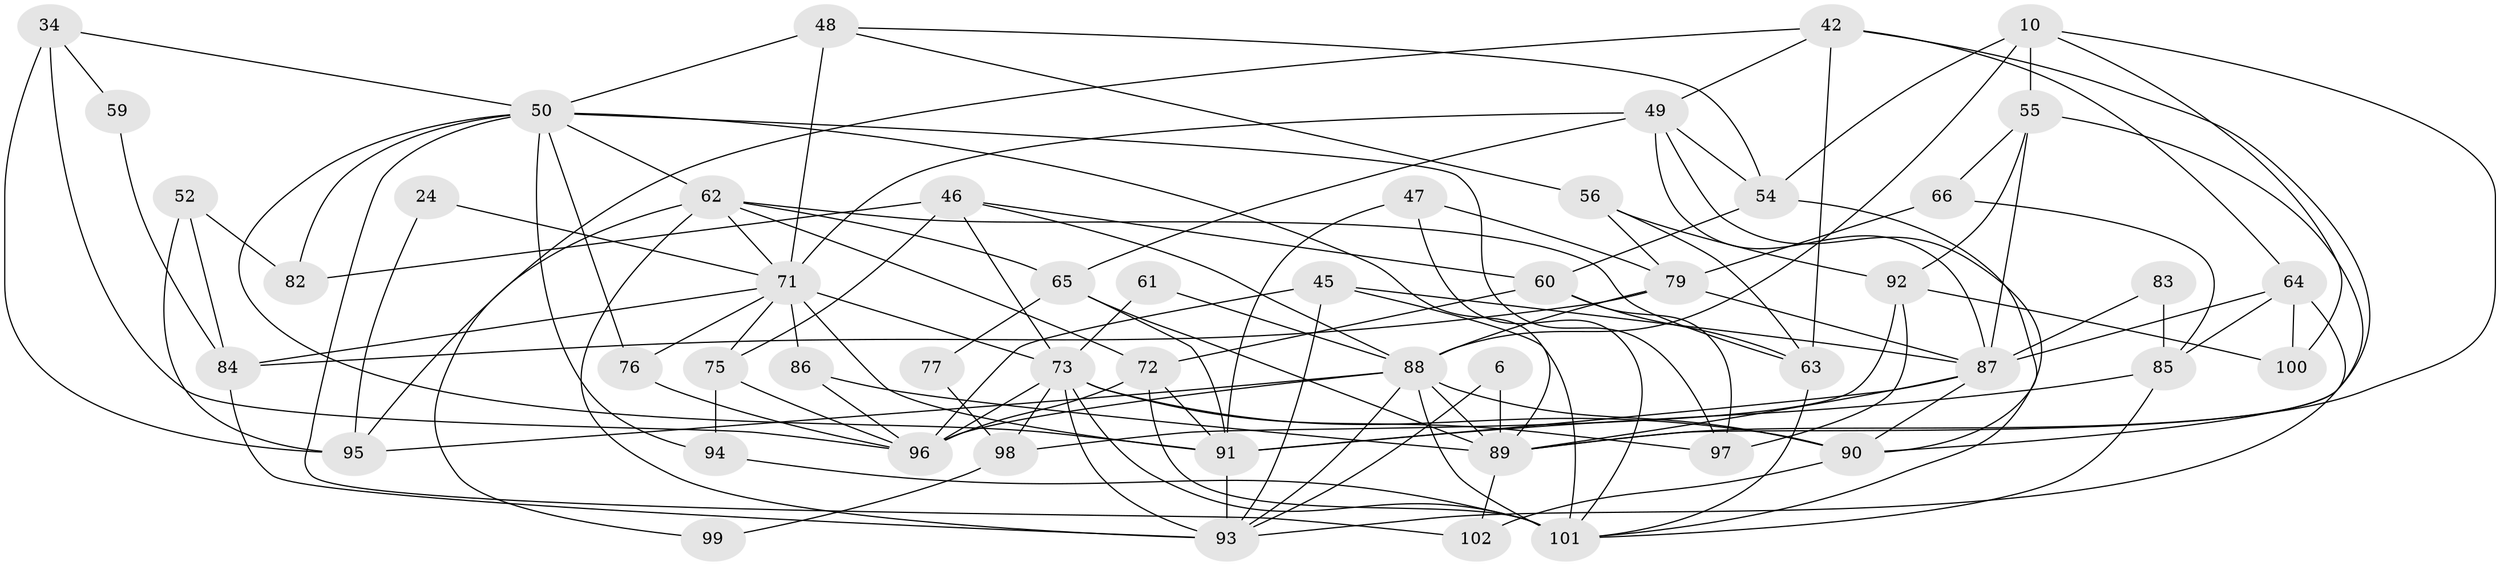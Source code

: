 // original degree distribution, {9: 0.00980392156862745, 3: 0.3137254901960784, 4: 0.23529411764705882, 2: 0.13725490196078433, 5: 0.1568627450980392, 6: 0.08823529411764706, 8: 0.029411764705882353, 7: 0.029411764705882353}
// Generated by graph-tools (version 1.1) at 2025/50/03/09/25 04:50:05]
// undirected, 51 vertices, 127 edges
graph export_dot {
graph [start="1"]
  node [color=gray90,style=filled];
  6;
  10;
  24;
  34 [super="+17"];
  42 [super="+21"];
  45;
  46 [super="+32"];
  47;
  48;
  49;
  50 [super="+5+18"];
  52;
  54 [super="+35+53"];
  55 [super="+19"];
  56 [super="+36"];
  59;
  60 [super="+39"];
  61;
  62 [super="+4+41"];
  63;
  64 [super="+57"];
  65;
  66;
  71 [super="+8+33"];
  72 [super="+51+67"];
  73 [super="+40+31+22"];
  75;
  76 [super="+20"];
  77;
  79 [super="+16"];
  82;
  83;
  84;
  85 [super="+70"];
  86 [super="+2"];
  87 [super="+1"];
  88 [super="+81"];
  89 [super="+26+78+25"];
  90 [super="+68"];
  91 [super="+27+69"];
  92;
  93 [super="+43+80"];
  94 [super="+58"];
  95;
  96 [super="+11"];
  97;
  98;
  99;
  100;
  101 [super="+44+7"];
  102 [super="+13"];
  6 -- 93;
  6 -- 89;
  10 -- 55 [weight=2];
  10 -- 54;
  10 -- 88;
  10 -- 100;
  10 -- 89;
  24 -- 95;
  24 -- 71;
  34 -- 95 [weight=2];
  34 -- 96;
  34 -- 59;
  34 -- 50;
  42 -- 63;
  42 -- 49;
  42 -- 95;
  42 -- 89;
  42 -- 64;
  45 -- 96;
  45 -- 87;
  45 -- 101;
  45 -- 93;
  46 -- 75;
  46 -- 82;
  46 -- 73;
  46 -- 60;
  46 -- 88;
  47 -- 79;
  47 -- 101;
  47 -- 91;
  48 -- 50;
  48 -- 56 [weight=2];
  48 -- 71;
  48 -- 54;
  49 -- 71 [weight=2];
  49 -- 54;
  49 -- 65;
  49 -- 87;
  49 -- 101;
  50 -- 62 [weight=2];
  50 -- 91;
  50 -- 97;
  50 -- 82;
  50 -- 102;
  50 -- 76;
  50 -- 89;
  50 -- 94;
  52 -- 84;
  52 -- 82;
  52 -- 95;
  54 -- 90;
  54 -- 60;
  55 -- 66;
  55 -- 92;
  55 -- 87;
  55 -- 90;
  56 -- 92;
  56 -- 63;
  56 -- 79;
  59 -- 84;
  60 -- 72 [weight=2];
  60 -- 97;
  60 -- 63;
  61 -- 73;
  61 -- 88;
  62 -- 63;
  62 -- 71;
  62 -- 65;
  62 -- 99;
  62 -- 93;
  62 -- 72;
  63 -- 101;
  64 -- 100;
  64 -- 85;
  64 -- 87;
  64 -- 93;
  65 -- 77;
  65 -- 89;
  65 -- 91;
  66 -- 85;
  66 -- 79;
  71 -- 84;
  71 -- 86;
  71 -- 76;
  71 -- 91 [weight=2];
  71 -- 75;
  71 -- 73;
  72 -- 101 [weight=3];
  72 -- 96;
  72 -- 91 [weight=2];
  73 -- 97;
  73 -- 96 [weight=2];
  73 -- 93;
  73 -- 98;
  73 -- 101 [weight=2];
  73 -- 90 [weight=2];
  75 -- 94;
  75 -- 96;
  76 -- 96;
  77 -- 98;
  79 -- 84 [weight=2];
  79 -- 87;
  79 -- 88;
  83 -- 85;
  83 -- 87;
  84 -- 93 [weight=3];
  85 -- 101;
  85 -- 91 [weight=3];
  86 -- 96;
  86 -- 89 [weight=3];
  87 -- 89 [weight=2];
  87 -- 90;
  87 -- 91;
  88 -- 93 [weight=2];
  88 -- 96;
  88 -- 101;
  88 -- 89;
  88 -- 90;
  88 -- 95;
  89 -- 102 [weight=2];
  90 -- 102 [weight=2];
  91 -- 93;
  92 -- 100;
  92 -- 97;
  92 -- 98;
  94 -- 101;
  98 -- 99;
}
